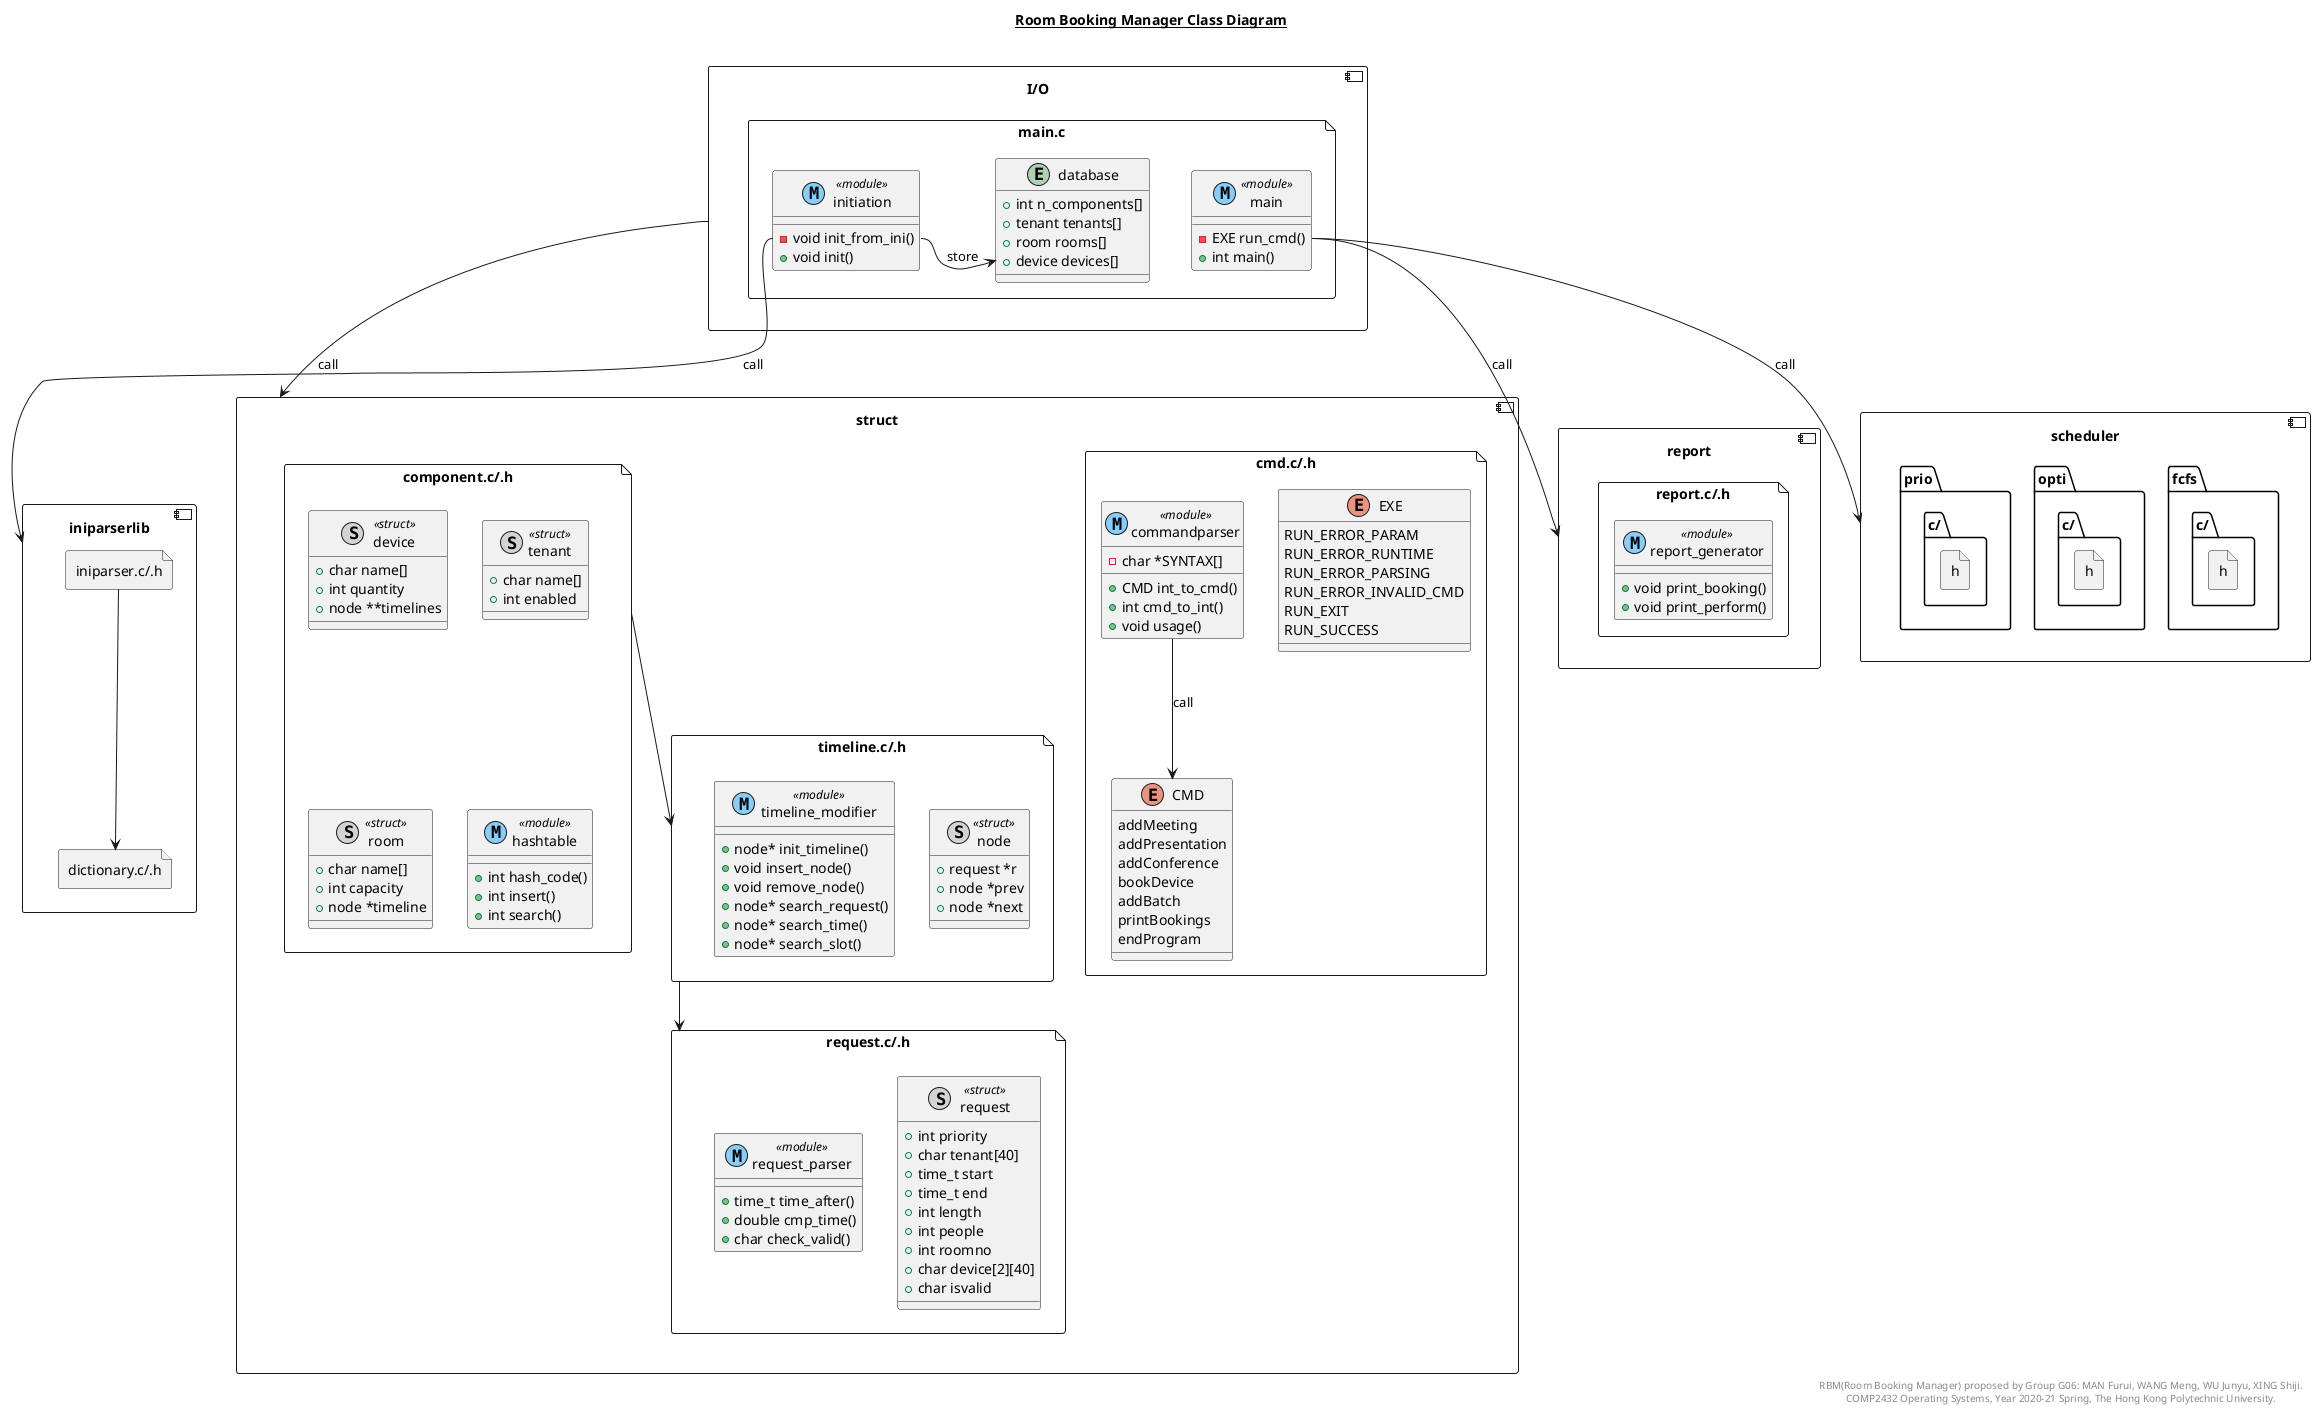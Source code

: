 @startuml
title __Room Booking Manager Class Diagram__\n

' skinparam BackgroundColor transparent

component report {
    file reportfile as "report.c/.h" {
        class report_generator <<(M, lightskyblue) module>> {
            +void print_booking()
            +void print_perform()
        }
    }
}
component scheduler {
    file fcfs.c/.h {

    }
    file opti.c/.h {

    }
    file prio.c/.h {

    }
}
component struct {
    file cmd as "cmd.c/.h" {
        enum EXE {
            RUN_ERROR_PARAM         
            RUN_ERROR_RUNTIME       
            RUN_ERROR_PARSING       
            RUN_ERROR_INVALID_CMD   
            RUN_EXIT                
            RUN_SUCCESS
        }
        enum CMD {
            addMeeting     
            addPresentation
            addConference  
            bookDevice     
            addBatch       
            printBookings  
            endProgram     
        }
        class commandparser <<(M, lightskyblue) module>> {
            -char *SYNTAX[]
            +CMD int_to_cmd()
            +int cmd_to_int()
            +void usage()
        }
        commandparser -down-> CMD :call
    }
    file requestc as "request.c/.h" {
        class request <<(S, lightgray) struct>> {
            +int priority
            +char tenant[40]
            +time_t start
            +time_t end
            +int length
            +int people
            +int roomno 
            +char device[2][40]
            +char isvalid 
        }
        class request_parser <<(M, lightskyblue) module>> {
            +time_t time_after()
            +double cmp_time()
            +char check_valid()
        }
    }
    file timelinec as "timeline.c/.h" {
        class node <<(S, lightgray) struct>> {
            +request *r
            +node *prev
            +node *next
        }
        class timeline_modifier <<(M, lightskyblue) module>> {
            +node* init_timeline()
            +void insert_node()
            +void remove_node()
            +node* search_request()
            +node* search_time()
            +node* search_slot()
        }
    }
    file componentc as "component.c/.h" {
        class device <<(S, lightgray) struct>> {
            +char name[]
            +int quantity
            +node **timelines
        }
        class tenant <<(S, lightgray) struct>> {
            +char name[]
            +int enabled
        }
        class room <<(S, lightgray) struct>> {
            +char name[]
            +int capacity
            +node *timeline
        }
        class hashtable <<(M, lightskyblue) module>> {
            +int hash_code()
            +int insert()
            +int search()
        }
    }
    componentc --> timelinec
    timelinec --> requestc
}

component iniparserlib {
    file iniparser as "iniparser.c/.h" {
    }
    file dictionary as "dictionary.c/.h" {
    }
    iniparser -down-> dictionary
}
component IO as "I/O" {
    file mainc as "main.c" {
        class main <<(M, lightskyblue) module>> {
            -EXE run_cmd()
            +int main()
        }
        class initiation <<(M, lightskyblue) module>> {
            -void init_from_ini()
            +void init()
        }
        entity database {
            +int n_components[]
            +tenant tenants[]
            +room rooms[]
            +device devices[]
        }

        initiation::init_from_ini -> database :store
    }

}

IO --> struct :call

main::run_cmd --> scheduler :call
main::run_cmd --> report :call

initiation::init_from_ini --> iniparserlib :call

right footer
RBM(Room Booking Manager) proposed by Group G06: MAN Furui, WANG Meng, WU Junyu, XING Shiji.
COMP2432 Operating Systems, Year 2020-21 Spring, The Hong Kong Polytechnic University.
endfooter

@enduml